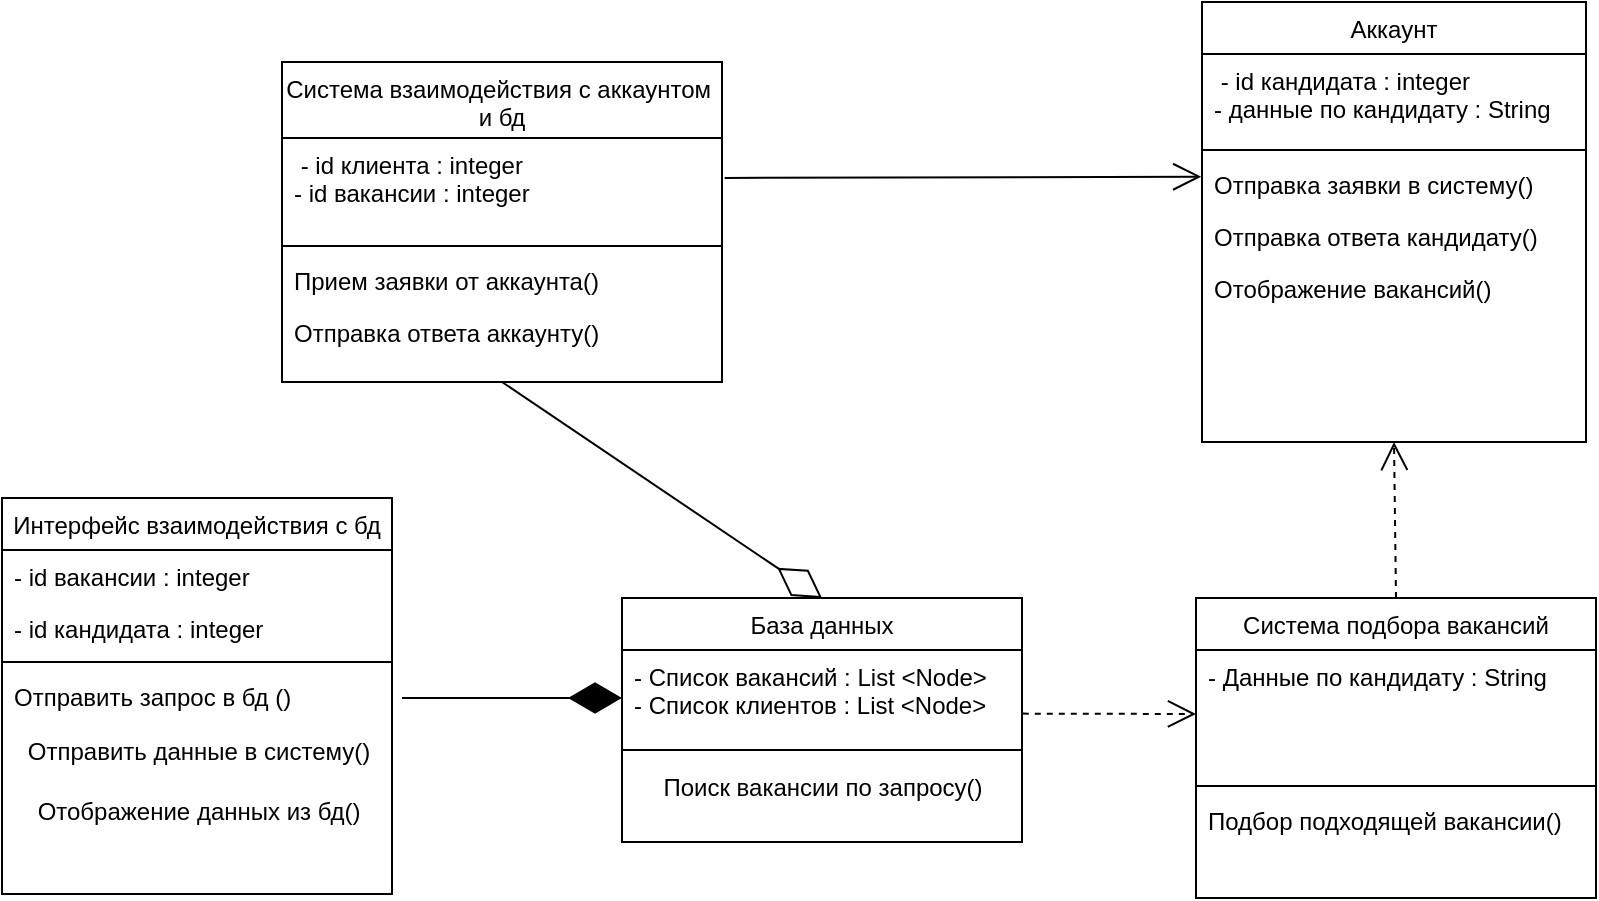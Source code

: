 <mxfile version="21.0.10" type="github">
  <diagram id="C5RBs43oDa-KdzZeNtuy" name="Page-1">
    <mxGraphModel dx="1194" dy="616" grid="1" gridSize="10" guides="1" tooltips="1" connect="1" arrows="1" fold="1" page="1" pageScale="1" pageWidth="827" pageHeight="1169" math="0" shadow="0">
      <root>
        <mxCell id="WIyWlLk6GJQsqaUBKTNV-0" />
        <mxCell id="WIyWlLk6GJQsqaUBKTNV-1" parent="WIyWlLk6GJQsqaUBKTNV-0" />
        <mxCell id="zkfFHV4jXpPFQw0GAbJ--6" value="Интерфейс взаимодействия с бд" style="swimlane;fontStyle=0;align=center;verticalAlign=top;childLayout=stackLayout;horizontal=1;startSize=26;horizontalStack=0;resizeParent=1;resizeLast=0;collapsible=1;marginBottom=0;rounded=0;shadow=0;strokeWidth=1;" parent="WIyWlLk6GJQsqaUBKTNV-1" vertex="1">
          <mxGeometry x="30" y="290" width="195" height="198" as="geometry">
            <mxRectangle x="130" y="380" width="160" height="26" as="alternateBounds" />
          </mxGeometry>
        </mxCell>
        <mxCell id="zkfFHV4jXpPFQw0GAbJ--8" value="- id вакансии : integer" style="text;align=left;verticalAlign=top;spacingLeft=4;spacingRight=4;overflow=hidden;rotatable=0;points=[[0,0.5],[1,0.5]];portConstraint=eastwest;rounded=0;shadow=0;html=0;" parent="zkfFHV4jXpPFQw0GAbJ--6" vertex="1">
          <mxGeometry y="26" width="195" height="26" as="geometry" />
        </mxCell>
        <mxCell id="zkfFHV4jXpPFQw0GAbJ--7" value="- id кандидата : integer" style="text;align=left;verticalAlign=top;spacingLeft=4;spacingRight=4;overflow=hidden;rotatable=0;points=[[0,0.5],[1,0.5]];portConstraint=eastwest;" parent="zkfFHV4jXpPFQw0GAbJ--6" vertex="1">
          <mxGeometry y="52" width="195" height="26" as="geometry" />
        </mxCell>
        <mxCell id="zkfFHV4jXpPFQw0GAbJ--9" value="" style="line;html=1;strokeWidth=1;align=left;verticalAlign=middle;spacingTop=-1;spacingLeft=3;spacingRight=3;rotatable=0;labelPosition=right;points=[];portConstraint=eastwest;" parent="zkfFHV4jXpPFQw0GAbJ--6" vertex="1">
          <mxGeometry y="78" width="195" height="8" as="geometry" />
        </mxCell>
        <mxCell id="zkfFHV4jXpPFQw0GAbJ--11" value="Отправить запрос в бд ()" style="text;align=left;verticalAlign=top;spacingLeft=4;spacingRight=4;overflow=hidden;rotatable=0;points=[[0,0.5],[1,0.5]];portConstraint=eastwest;" parent="zkfFHV4jXpPFQw0GAbJ--6" vertex="1">
          <mxGeometry y="86" width="195" height="26" as="geometry" />
        </mxCell>
        <mxCell id="VI0JcW_0CbpbkU0qx2xJ-28" value="Отправить данные в систему()" style="text;html=1;align=center;verticalAlign=middle;resizable=0;points=[];autosize=1;strokeColor=none;fillColor=none;" vertex="1" parent="zkfFHV4jXpPFQw0GAbJ--6">
          <mxGeometry y="112" width="195" height="30" as="geometry" />
        </mxCell>
        <mxCell id="VI0JcW_0CbpbkU0qx2xJ-29" value="Отображение данных из бд()" style="text;html=1;align=center;verticalAlign=middle;resizable=0;points=[];autosize=1;strokeColor=none;fillColor=none;" vertex="1" parent="zkfFHV4jXpPFQw0GAbJ--6">
          <mxGeometry y="142" width="195" height="30" as="geometry" />
        </mxCell>
        <mxCell id="zkfFHV4jXpPFQw0GAbJ--13" value="База данных" style="swimlane;fontStyle=0;align=center;verticalAlign=top;childLayout=stackLayout;horizontal=1;startSize=26;horizontalStack=0;resizeParent=1;resizeLast=0;collapsible=1;marginBottom=0;rounded=0;shadow=0;strokeWidth=1;" parent="WIyWlLk6GJQsqaUBKTNV-1" vertex="1">
          <mxGeometry x="340" y="340" width="200" height="122" as="geometry">
            <mxRectangle x="340" y="380" width="170" height="26" as="alternateBounds" />
          </mxGeometry>
        </mxCell>
        <mxCell id="zkfFHV4jXpPFQw0GAbJ--14" value="- Список вакансий : List &lt;Node&gt;&#xa;- Список клиентов : List &lt;Node&gt;" style="text;align=left;verticalAlign=top;spacingLeft=4;spacingRight=4;overflow=hidden;rotatable=0;points=[[0,0.5],[1,0.5]];portConstraint=eastwest;" parent="zkfFHV4jXpPFQw0GAbJ--13" vertex="1">
          <mxGeometry y="26" width="200" height="44" as="geometry" />
        </mxCell>
        <mxCell id="zkfFHV4jXpPFQw0GAbJ--15" value="" style="line;html=1;strokeWidth=1;align=left;verticalAlign=middle;spacingTop=-1;spacingLeft=3;spacingRight=3;rotatable=0;labelPosition=right;points=[];portConstraint=eastwest;" parent="zkfFHV4jXpPFQw0GAbJ--13" vertex="1">
          <mxGeometry y="70" width="200" height="12" as="geometry" />
        </mxCell>
        <mxCell id="VI0JcW_0CbpbkU0qx2xJ-7" value="Поиск вакансии по запросу()&lt;br&gt;&amp;nbsp;&amp;nbsp;" style="text;html=1;align=center;verticalAlign=middle;resizable=0;points=[];autosize=1;strokeColor=none;fillColor=none;" vertex="1" parent="zkfFHV4jXpPFQw0GAbJ--13">
          <mxGeometry y="82" width="200" height="40" as="geometry" />
        </mxCell>
        <mxCell id="zkfFHV4jXpPFQw0GAbJ--17" value="Аккаунт" style="swimlane;fontStyle=0;align=center;verticalAlign=top;childLayout=stackLayout;horizontal=1;startSize=26;horizontalStack=0;resizeParent=1;resizeLast=0;collapsible=1;marginBottom=0;rounded=0;shadow=0;strokeWidth=1;" parent="WIyWlLk6GJQsqaUBKTNV-1" vertex="1">
          <mxGeometry x="630" y="42" width="192" height="220" as="geometry">
            <mxRectangle x="550" y="140" width="160" height="26" as="alternateBounds" />
          </mxGeometry>
        </mxCell>
        <mxCell id="zkfFHV4jXpPFQw0GAbJ--18" value=" - id кандидата : integer&#xa;- данные по кандидату : String" style="text;align=left;verticalAlign=top;spacingLeft=4;spacingRight=4;overflow=hidden;rotatable=0;points=[[0,0.5],[1,0.5]];portConstraint=eastwest;" parent="zkfFHV4jXpPFQw0GAbJ--17" vertex="1">
          <mxGeometry y="26" width="192" height="44" as="geometry" />
        </mxCell>
        <mxCell id="zkfFHV4jXpPFQw0GAbJ--23" value="" style="line;html=1;strokeWidth=1;align=left;verticalAlign=middle;spacingTop=-1;spacingLeft=3;spacingRight=3;rotatable=0;labelPosition=right;points=[];portConstraint=eastwest;" parent="zkfFHV4jXpPFQw0GAbJ--17" vertex="1">
          <mxGeometry y="70" width="192" height="8" as="geometry" />
        </mxCell>
        <mxCell id="zkfFHV4jXpPFQw0GAbJ--24" value="Отправка заявки в систему()" style="text;align=left;verticalAlign=top;spacingLeft=4;spacingRight=4;overflow=hidden;rotatable=0;points=[[0,0.5],[1,0.5]];portConstraint=eastwest;" parent="zkfFHV4jXpPFQw0GAbJ--17" vertex="1">
          <mxGeometry y="78" width="192" height="26" as="geometry" />
        </mxCell>
        <mxCell id="zkfFHV4jXpPFQw0GAbJ--25" value="Отправка ответа кандидату()" style="text;align=left;verticalAlign=top;spacingLeft=4;spacingRight=4;overflow=hidden;rotatable=0;points=[[0,0.5],[1,0.5]];portConstraint=eastwest;" parent="zkfFHV4jXpPFQw0GAbJ--17" vertex="1">
          <mxGeometry y="104" width="192" height="26" as="geometry" />
        </mxCell>
        <mxCell id="VI0JcW_0CbpbkU0qx2xJ-27" value="Отображение вакансий()" style="text;align=left;verticalAlign=top;spacingLeft=4;spacingRight=4;overflow=hidden;rotatable=0;points=[[0,0.5],[1,0.5]];portConstraint=eastwest;" vertex="1" parent="zkfFHV4jXpPFQw0GAbJ--17">
          <mxGeometry y="130" width="192" height="26" as="geometry" />
        </mxCell>
        <mxCell id="VI0JcW_0CbpbkU0qx2xJ-0" value="Система подбора вакансий" style="swimlane;fontStyle=0;align=center;verticalAlign=top;childLayout=stackLayout;horizontal=1;startSize=26;horizontalStack=0;resizeParent=1;resizeLast=0;collapsible=1;marginBottom=0;rounded=0;shadow=0;strokeWidth=1;" vertex="1" parent="WIyWlLk6GJQsqaUBKTNV-1">
          <mxGeometry x="627" y="340" width="200" height="150" as="geometry">
            <mxRectangle x="550" y="140" width="160" height="26" as="alternateBounds" />
          </mxGeometry>
        </mxCell>
        <mxCell id="VI0JcW_0CbpbkU0qx2xJ-1" value="- Данные по кандидату : String" style="text;align=left;verticalAlign=top;spacingLeft=4;spacingRight=4;overflow=hidden;rotatable=0;points=[[0,0.5],[1,0.5]];portConstraint=eastwest;" vertex="1" parent="VI0JcW_0CbpbkU0qx2xJ-0">
          <mxGeometry y="26" width="200" height="64" as="geometry" />
        </mxCell>
        <mxCell id="VI0JcW_0CbpbkU0qx2xJ-3" value="" style="line;html=1;strokeWidth=1;align=left;verticalAlign=middle;spacingTop=-1;spacingLeft=3;spacingRight=3;rotatable=0;labelPosition=right;points=[];portConstraint=eastwest;" vertex="1" parent="VI0JcW_0CbpbkU0qx2xJ-0">
          <mxGeometry y="90" width="200" height="8" as="geometry" />
        </mxCell>
        <mxCell id="VI0JcW_0CbpbkU0qx2xJ-4" value="Подбор подходящей вакансии()" style="text;align=left;verticalAlign=top;spacingLeft=4;spacingRight=4;overflow=hidden;rotatable=0;points=[[0,0.5],[1,0.5]];portConstraint=eastwest;" vertex="1" parent="VI0JcW_0CbpbkU0qx2xJ-0">
          <mxGeometry y="98" width="200" height="26" as="geometry" />
        </mxCell>
        <mxCell id="VI0JcW_0CbpbkU0qx2xJ-15" value="Система взаимодействия с аккаунтом &#xa;и бд" style="swimlane;fontStyle=0;align=center;verticalAlign=top;childLayout=stackLayout;horizontal=1;startSize=38;horizontalStack=0;resizeParent=1;resizeLast=0;collapsible=1;marginBottom=0;rounded=0;shadow=0;strokeWidth=1;" vertex="1" parent="WIyWlLk6GJQsqaUBKTNV-1">
          <mxGeometry x="170" y="72" width="220" height="160" as="geometry">
            <mxRectangle x="550" y="140" width="160" height="26" as="alternateBounds" />
          </mxGeometry>
        </mxCell>
        <mxCell id="VI0JcW_0CbpbkU0qx2xJ-16" value=" - id клиента : integer&#xa;- id вакансии : integer&#xa;" style="text;align=left;verticalAlign=top;spacingLeft=4;spacingRight=4;overflow=hidden;rotatable=0;points=[[0,0.5],[1,0.5]];portConstraint=eastwest;" vertex="1" parent="VI0JcW_0CbpbkU0qx2xJ-15">
          <mxGeometry y="38" width="220" height="50" as="geometry" />
        </mxCell>
        <mxCell id="VI0JcW_0CbpbkU0qx2xJ-18" value="" style="line;html=1;strokeWidth=1;align=left;verticalAlign=middle;spacingTop=-1;spacingLeft=3;spacingRight=3;rotatable=0;labelPosition=right;points=[];portConstraint=eastwest;" vertex="1" parent="VI0JcW_0CbpbkU0qx2xJ-15">
          <mxGeometry y="88" width="220" height="8" as="geometry" />
        </mxCell>
        <mxCell id="VI0JcW_0CbpbkU0qx2xJ-19" value="Прием заявки от аккаунта()" style="text;align=left;verticalAlign=top;spacingLeft=4;spacingRight=4;overflow=hidden;rotatable=0;points=[[0,0.5],[1,0.5]];portConstraint=eastwest;" vertex="1" parent="VI0JcW_0CbpbkU0qx2xJ-15">
          <mxGeometry y="96" width="220" height="26" as="geometry" />
        </mxCell>
        <mxCell id="VI0JcW_0CbpbkU0qx2xJ-20" value="Отправка ответа аккаунту()" style="text;align=left;verticalAlign=top;spacingLeft=4;spacingRight=4;overflow=hidden;rotatable=0;points=[[0,0.5],[1,0.5]];portConstraint=eastwest;" vertex="1" parent="VI0JcW_0CbpbkU0qx2xJ-15">
          <mxGeometry y="122" width="220" height="26" as="geometry" />
        </mxCell>
        <mxCell id="VI0JcW_0CbpbkU0qx2xJ-30" value="" style="endArrow=open;endSize=12;dashed=1;html=1;rounded=0;entryX=0.5;entryY=1;entryDx=0;entryDy=0;exitX=0.5;exitY=0;exitDx=0;exitDy=0;" edge="1" parent="WIyWlLk6GJQsqaUBKTNV-1" source="VI0JcW_0CbpbkU0qx2xJ-0" target="zkfFHV4jXpPFQw0GAbJ--17">
          <mxGeometry width="160" relative="1" as="geometry">
            <mxPoint x="630" y="310" as="sourcePoint" />
            <mxPoint x="790" y="310" as="targetPoint" />
          </mxGeometry>
        </mxCell>
        <mxCell id="VI0JcW_0CbpbkU0qx2xJ-31" value="" style="endArrow=open;endFill=1;endSize=12;html=1;rounded=0;exitX=1.006;exitY=0.399;exitDx=0;exitDy=0;entryX=-0.002;entryY=0.359;entryDx=0;entryDy=0;entryPerimeter=0;exitPerimeter=0;" edge="1" parent="WIyWlLk6GJQsqaUBKTNV-1" source="VI0JcW_0CbpbkU0qx2xJ-16" target="zkfFHV4jXpPFQw0GAbJ--24">
          <mxGeometry width="160" relative="1" as="geometry">
            <mxPoint x="470" y="130" as="sourcePoint" />
            <mxPoint x="630" y="130" as="targetPoint" />
          </mxGeometry>
        </mxCell>
        <mxCell id="VI0JcW_0CbpbkU0qx2xJ-32" value="" style="endArrow=open;endSize=12;dashed=1;html=1;rounded=0;entryX=0;entryY=0.5;entryDx=0;entryDy=0;exitX=1.002;exitY=0.723;exitDx=0;exitDy=0;exitPerimeter=0;" edge="1" parent="WIyWlLk6GJQsqaUBKTNV-1" source="zkfFHV4jXpPFQw0GAbJ--14" target="VI0JcW_0CbpbkU0qx2xJ-1">
          <mxGeometry width="160" relative="1" as="geometry">
            <mxPoint x="601" y="328" as="sourcePoint" />
            <mxPoint x="600" y="250" as="targetPoint" />
          </mxGeometry>
        </mxCell>
        <mxCell id="VI0JcW_0CbpbkU0qx2xJ-33" value="" style="endArrow=diamondThin;endFill=1;endSize=24;html=1;rounded=0;" edge="1" parent="WIyWlLk6GJQsqaUBKTNV-1">
          <mxGeometry width="160" relative="1" as="geometry">
            <mxPoint x="230" y="390" as="sourcePoint" />
            <mxPoint x="340" y="390" as="targetPoint" />
          </mxGeometry>
        </mxCell>
        <mxCell id="VI0JcW_0CbpbkU0qx2xJ-35" value="" style="endArrow=diamondThin;endFill=0;endSize=24;html=1;rounded=0;entryX=0.5;entryY=0;entryDx=0;entryDy=0;exitX=0.5;exitY=1;exitDx=0;exitDy=0;" edge="1" parent="WIyWlLk6GJQsqaUBKTNV-1" source="VI0JcW_0CbpbkU0qx2xJ-15" target="zkfFHV4jXpPFQw0GAbJ--13">
          <mxGeometry width="160" relative="1" as="geometry">
            <mxPoint x="340" y="270" as="sourcePoint" />
            <mxPoint x="500" y="270" as="targetPoint" />
          </mxGeometry>
        </mxCell>
      </root>
    </mxGraphModel>
  </diagram>
</mxfile>
